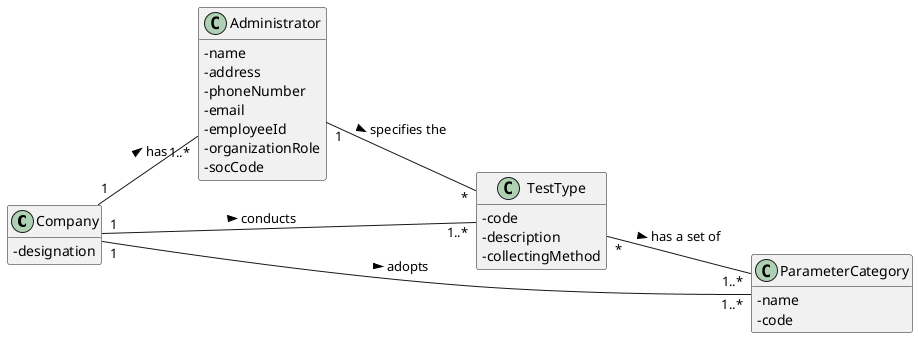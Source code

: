 @startuml
hide methods
left to right direction
skinparam classAttributeIconSize 0

class Company{
-designation
}


class Administrator{
-name
-address
-phoneNumber
-email
-employeeId
-organizationRole
-socCode
}

class TestType{
-code
-description
-collectingMethod
}


class ParameterCategory{
-name
-code
}


Company "1"--"1..*" Administrator : has >
Company "1"--"1..*" TestType : conducts >
Company "1"--"1..*" ParameterCategory : adopts >
Administrator "1"--"*" TestType : specifies the >
TestType "*"--"1..*" ParameterCategory : has a set of >

@enduml